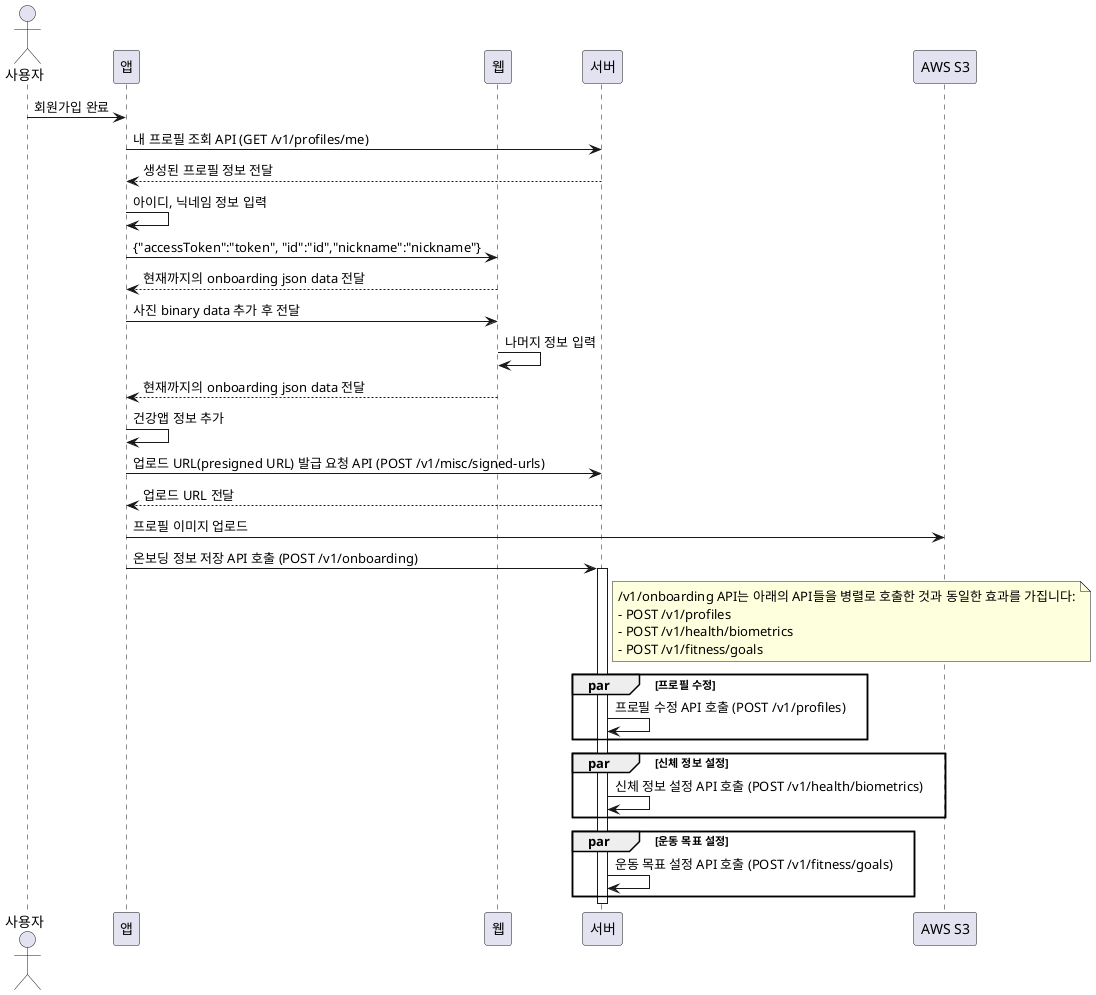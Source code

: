 @startuml
'https://plantuml.com/sequence-diagram

actor 사용자
participant "앱" as app
participant "웹" as web
participant "서버" as server
participant "AWS S3" as s3

사용자 -> app : 회원가입 완료
app -> server : 내 프로필 조회 API (GET /v1/profiles/me)
server --> app : 생성된 프로필 정보 전달
app -> app : 아이디, 닉네임 정보 입력
app -> web : {"accessToken":"token", "id":"id","nickname":"nickname"}
web --> app : 현재까지의 onboarding json data 전달
app -> web : 사진 binary data 추가 후 전달
web -> web : 나머지 정보 입력
web --> app : 현재까지의 onboarding json data 전달
app -> app : 건강앱 정보 추가
app -> server : 업로드 URL(presigned URL) 발급 요청 API (POST /v1/misc/signed-urls)
server --> app : 업로드 URL 전달
app -> s3 : 프로필 이미지 업로드

app -> server : 온보딩 정보 저장 API 호출 (POST /v1/onboarding)

activate server
note right of server
/v1/onboarding API는 아래의 API들을 병렬로 호출한 것과 동일한 효과를 가집니다:
- POST /v1/profiles
- POST /v1/health/biometrics
- POST /v1/fitness/goals
end note

par 프로필 수정
    server -> server : 프로필 수정 API 호출 (POST /v1/profiles)
end par
par 신체 정보 설정
    server -> server : 신체 정보 설정 API 호출 (POST /v1/health/biometrics)
end par
par 운동 목표 설정
    server -> server : 운동 목표 설정 API 호출 (POST /v1/fitness/goals)
end par

deactivate server
@enduml
